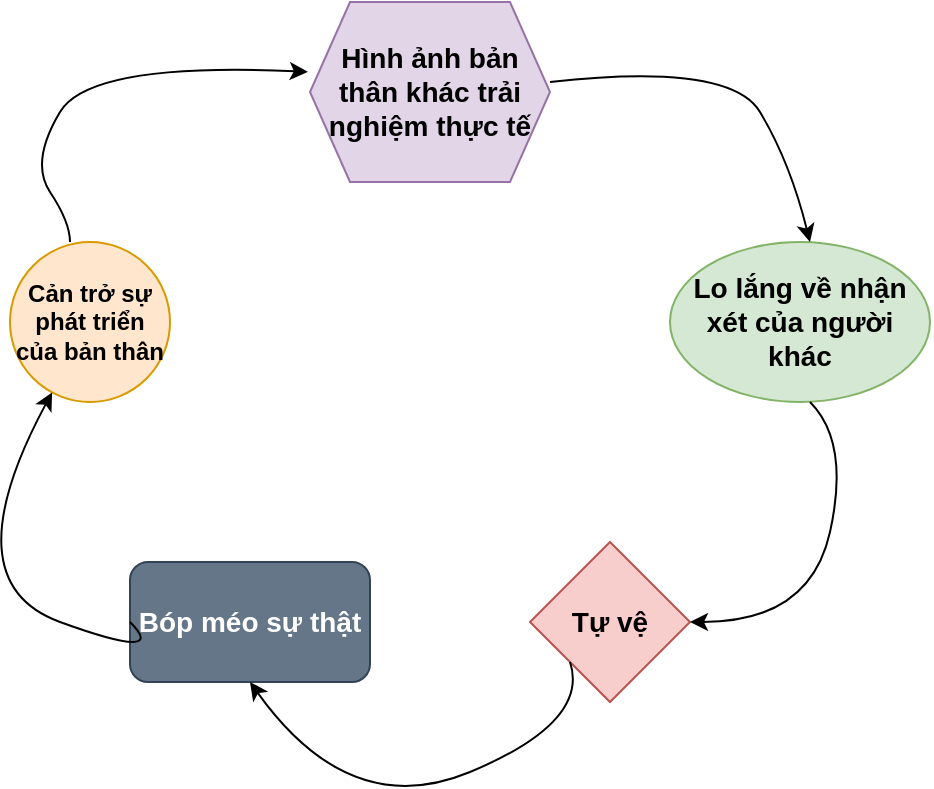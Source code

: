 <mxfile version="24.2.7" type="github">
  <diagram name="Page-1" id="U8wQcLiuiN57d0TRx89D">
    <mxGraphModel dx="794" dy="564" grid="1" gridSize="10" guides="1" tooltips="1" connect="1" arrows="1" fold="1" page="1" pageScale="1" pageWidth="827" pageHeight="1169" math="0" shadow="0">
      <root>
        <mxCell id="0" />
        <mxCell id="1" parent="0" />
        <mxCell id="y-DAU9p7zFEA_xPzc4Ig-1" value="&lt;b&gt;Cản trở sự phát triển của bản thân&lt;/b&gt;" style="ellipse;whiteSpace=wrap;html=1;aspect=fixed;fillColor=#ffe6cc;strokeColor=#d79b00;" vertex="1" parent="1">
          <mxGeometry x="210" y="200" width="80" height="80" as="geometry" />
        </mxCell>
        <mxCell id="y-DAU9p7zFEA_xPzc4Ig-2" value="&lt;font style=&quot;font-size: 14px;&quot;&gt;&lt;b&gt;Hình ảnh bản thân khác trải nghiệm thực tế&lt;/b&gt;&lt;/font&gt;" style="shape=hexagon;perimeter=hexagonPerimeter2;whiteSpace=wrap;html=1;fixedSize=1;fillColor=#e1d5e7;strokeColor=#9673a6;" vertex="1" parent="1">
          <mxGeometry x="360" y="80" width="120" height="90" as="geometry" />
        </mxCell>
        <mxCell id="y-DAU9p7zFEA_xPzc4Ig-3" value="&lt;font style=&quot;font-size: 14px;&quot;&gt;&lt;b&gt;Lo lắng về nhận xét của người khác&lt;/b&gt;&lt;/font&gt;" style="ellipse;whiteSpace=wrap;html=1;fillColor=#d5e8d4;strokeColor=#82b366;" vertex="1" parent="1">
          <mxGeometry x="540" y="200" width="130" height="80" as="geometry" />
        </mxCell>
        <mxCell id="y-DAU9p7zFEA_xPzc4Ig-4" value="&lt;b&gt;&lt;font style=&quot;font-size: 14px;&quot;&gt;Bóp méo sự thật&lt;/font&gt;&lt;/b&gt;" style="rounded=1;whiteSpace=wrap;html=1;fillColor=#647687;fontColor=#ffffff;strokeColor=#314354;" vertex="1" parent="1">
          <mxGeometry x="270" y="360" width="120" height="60" as="geometry" />
        </mxCell>
        <mxCell id="y-DAU9p7zFEA_xPzc4Ig-6" value="&lt;font style=&quot;font-size: 14px;&quot;&gt;&lt;b&gt;Tự vệ&lt;/b&gt;&lt;/font&gt;" style="rhombus;whiteSpace=wrap;html=1;fillColor=#f8cecc;strokeColor=#b85450;" vertex="1" parent="1">
          <mxGeometry x="470" y="350" width="80" height="80" as="geometry" />
        </mxCell>
        <mxCell id="y-DAU9p7zFEA_xPzc4Ig-10" value="" style="curved=1;endArrow=classic;html=1;rounded=2;" edge="1" parent="1">
          <mxGeometry width="50" height="50" relative="1" as="geometry">
            <mxPoint x="480" y="120" as="sourcePoint" />
            <mxPoint x="610" y="200" as="targetPoint" />
            <Array as="points">
              <mxPoint x="570" y="110" />
              <mxPoint x="600" y="160" />
            </Array>
          </mxGeometry>
        </mxCell>
        <mxCell id="y-DAU9p7zFEA_xPzc4Ig-12" value="" style="curved=1;endArrow=classic;html=1;rounded=2;entryX=1;entryY=0.5;entryDx=0;entryDy=0;" edge="1" parent="1" target="y-DAU9p7zFEA_xPzc4Ig-6">
          <mxGeometry width="50" height="50" relative="1" as="geometry">
            <mxPoint x="610" y="280" as="sourcePoint" />
            <mxPoint x="750" y="360" as="targetPoint" />
            <Array as="points">
              <mxPoint x="630" y="300" />
              <mxPoint x="610" y="390" />
            </Array>
          </mxGeometry>
        </mxCell>
        <mxCell id="y-DAU9p7zFEA_xPzc4Ig-13" value="" style="curved=1;endArrow=classic;html=1;rounded=2;entryX=0.5;entryY=1;entryDx=0;entryDy=0;" edge="1" parent="1" target="y-DAU9p7zFEA_xPzc4Ig-4">
          <mxGeometry width="50" height="50" relative="1" as="geometry">
            <mxPoint x="490" y="410" as="sourcePoint" />
            <mxPoint x="430" y="520" as="targetPoint" />
            <Array as="points">
              <mxPoint x="500" y="440" />
              <mxPoint x="380" y="490" />
            </Array>
          </mxGeometry>
        </mxCell>
        <mxCell id="y-DAU9p7zFEA_xPzc4Ig-14" value="" style="curved=1;endArrow=classic;html=1;rounded=2;" edge="1" parent="1" target="y-DAU9p7zFEA_xPzc4Ig-1">
          <mxGeometry width="50" height="50" relative="1" as="geometry">
            <mxPoint x="270" y="390" as="sourcePoint" />
            <mxPoint x="200" y="240" as="targetPoint" />
            <Array as="points">
              <mxPoint x="290" y="410" />
              <mxPoint x="180" y="370" />
            </Array>
          </mxGeometry>
        </mxCell>
        <mxCell id="y-DAU9p7zFEA_xPzc4Ig-15" value="" style="curved=1;endArrow=classic;html=1;rounded=2;entryX=-0.009;entryY=0.388;entryDx=0;entryDy=0;entryPerimeter=0;" edge="1" parent="1" target="y-DAU9p7zFEA_xPzc4Ig-2">
          <mxGeometry width="50" height="50" relative="1" as="geometry">
            <mxPoint x="240" y="200" as="sourcePoint" />
            <mxPoint x="180" y="310" as="targetPoint" />
            <Array as="points">
              <mxPoint x="240" y="190" />
              <mxPoint x="220" y="160" />
              <mxPoint x="250" y="110" />
            </Array>
          </mxGeometry>
        </mxCell>
      </root>
    </mxGraphModel>
  </diagram>
</mxfile>
